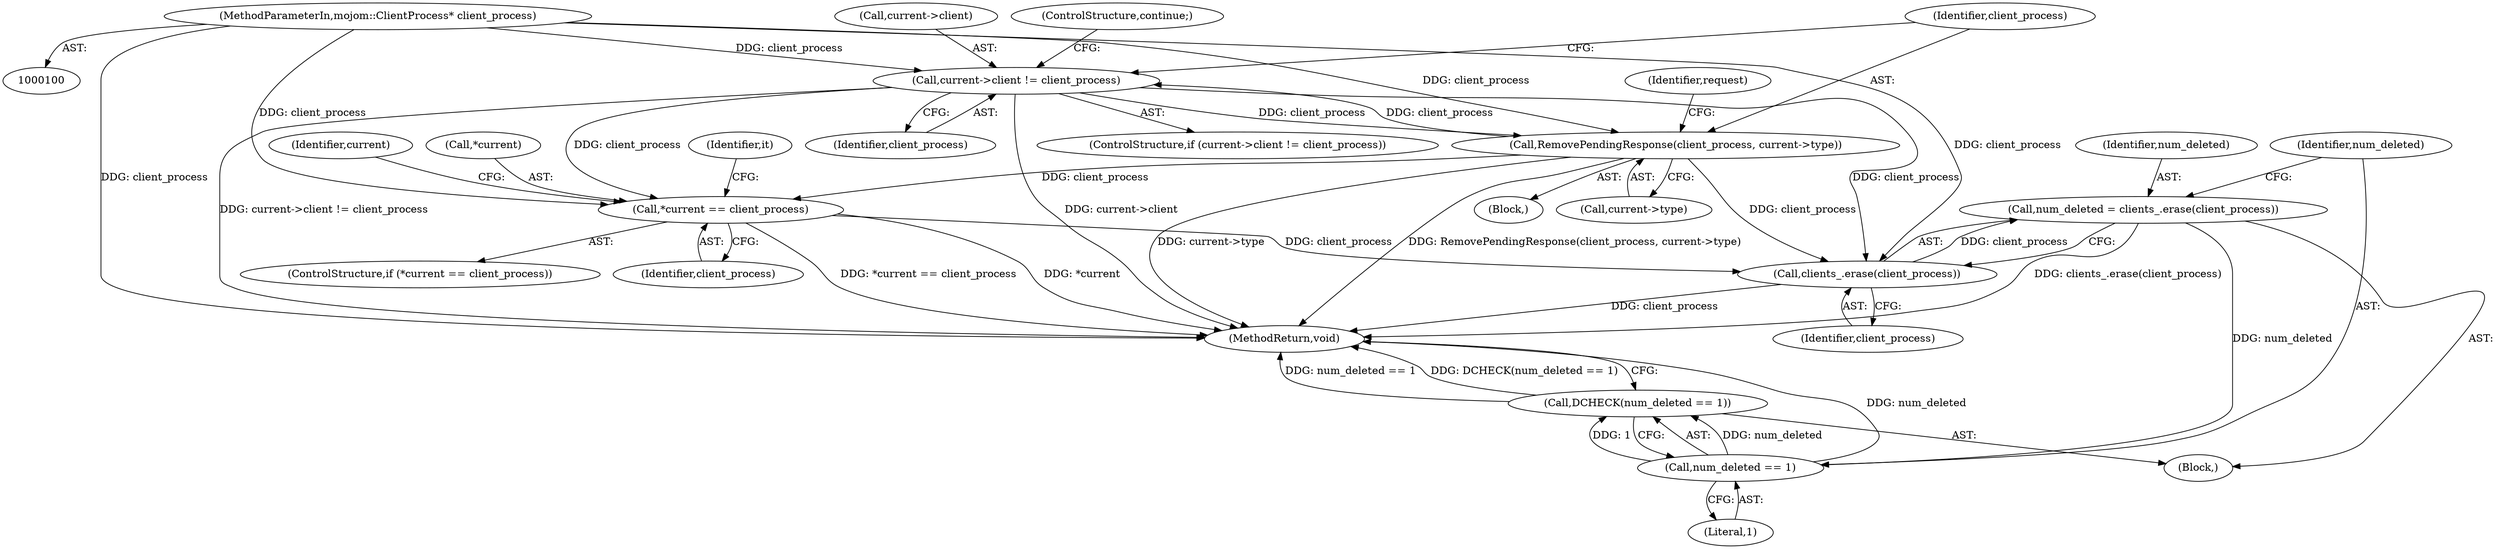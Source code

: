 digraph "0_Chrome_fa76a9f7ef6a028f83f97c181b150ecfd2b13be1_4@API" {
"1000185" [label="(Call,num_deleted = clients_.erase(client_process))"];
"1000187" [label="(Call,clients_.erase(client_process))"];
"1000127" [label="(Call,current->client != client_process)"];
"1000133" [label="(Call,RemovePendingResponse(client_process, current->type))"];
"1000101" [label="(MethodParameterIn,mojom::ClientProcess* client_process)"];
"1000164" [label="(Call,*current == client_process)"];
"1000190" [label="(Call,num_deleted == 1)"];
"1000189" [label="(Call,DCHECK(num_deleted == 1))"];
"1000101" [label="(MethodParameterIn,mojom::ClientProcess* client_process)"];
"1000140" [label="(Identifier,request)"];
"1000163" [label="(ControlStructure,if (*current == client_process))"];
"1000155" [label="(Identifier,it)"];
"1000186" [label="(Identifier,num_deleted)"];
"1000170" [label="(Identifier,current)"];
"1000135" [label="(Call,current->type)"];
"1000192" [label="(Literal,1)"];
"1000164" [label="(Call,*current == client_process)"];
"1000185" [label="(Call,num_deleted = clients_.erase(client_process))"];
"1000131" [label="(Identifier,client_process)"];
"1000165" [label="(Call,*current)"];
"1000133" [label="(Call,RemovePendingResponse(client_process, current->type))"];
"1000134" [label="(Identifier,client_process)"];
"1000193" [label="(MethodReturn,void)"];
"1000187" [label="(Call,clients_.erase(client_process))"];
"1000128" [label="(Call,current->client)"];
"1000189" [label="(Call,DCHECK(num_deleted == 1))"];
"1000126" [label="(ControlStructure,if (current->client != client_process))"];
"1000102" [label="(Block,)"];
"1000132" [label="(ControlStructure,continue;)"];
"1000120" [label="(Block,)"];
"1000167" [label="(Identifier,client_process)"];
"1000127" [label="(Call,current->client != client_process)"];
"1000191" [label="(Identifier,num_deleted)"];
"1000188" [label="(Identifier,client_process)"];
"1000190" [label="(Call,num_deleted == 1)"];
"1000185" -> "1000102"  [label="AST: "];
"1000185" -> "1000187"  [label="CFG: "];
"1000186" -> "1000185"  [label="AST: "];
"1000187" -> "1000185"  [label="AST: "];
"1000191" -> "1000185"  [label="CFG: "];
"1000185" -> "1000193"  [label="DDG: clients_.erase(client_process)"];
"1000187" -> "1000185"  [label="DDG: client_process"];
"1000185" -> "1000190"  [label="DDG: num_deleted"];
"1000187" -> "1000188"  [label="CFG: "];
"1000188" -> "1000187"  [label="AST: "];
"1000187" -> "1000193"  [label="DDG: client_process"];
"1000127" -> "1000187"  [label="DDG: client_process"];
"1000164" -> "1000187"  [label="DDG: client_process"];
"1000133" -> "1000187"  [label="DDG: client_process"];
"1000101" -> "1000187"  [label="DDG: client_process"];
"1000127" -> "1000126"  [label="AST: "];
"1000127" -> "1000131"  [label="CFG: "];
"1000128" -> "1000127"  [label="AST: "];
"1000131" -> "1000127"  [label="AST: "];
"1000132" -> "1000127"  [label="CFG: "];
"1000134" -> "1000127"  [label="CFG: "];
"1000127" -> "1000193"  [label="DDG: current->client != client_process"];
"1000127" -> "1000193"  [label="DDG: current->client"];
"1000133" -> "1000127"  [label="DDG: client_process"];
"1000101" -> "1000127"  [label="DDG: client_process"];
"1000127" -> "1000133"  [label="DDG: client_process"];
"1000127" -> "1000164"  [label="DDG: client_process"];
"1000133" -> "1000120"  [label="AST: "];
"1000133" -> "1000135"  [label="CFG: "];
"1000134" -> "1000133"  [label="AST: "];
"1000135" -> "1000133"  [label="AST: "];
"1000140" -> "1000133"  [label="CFG: "];
"1000133" -> "1000193"  [label="DDG: RemovePendingResponse(client_process, current->type)"];
"1000133" -> "1000193"  [label="DDG: current->type"];
"1000101" -> "1000133"  [label="DDG: client_process"];
"1000133" -> "1000164"  [label="DDG: client_process"];
"1000101" -> "1000100"  [label="AST: "];
"1000101" -> "1000193"  [label="DDG: client_process"];
"1000101" -> "1000164"  [label="DDG: client_process"];
"1000164" -> "1000163"  [label="AST: "];
"1000164" -> "1000167"  [label="CFG: "];
"1000165" -> "1000164"  [label="AST: "];
"1000167" -> "1000164"  [label="AST: "];
"1000155" -> "1000164"  [label="CFG: "];
"1000170" -> "1000164"  [label="CFG: "];
"1000164" -> "1000193"  [label="DDG: *current == client_process"];
"1000164" -> "1000193"  [label="DDG: *current"];
"1000190" -> "1000189"  [label="AST: "];
"1000190" -> "1000192"  [label="CFG: "];
"1000191" -> "1000190"  [label="AST: "];
"1000192" -> "1000190"  [label="AST: "];
"1000189" -> "1000190"  [label="CFG: "];
"1000190" -> "1000193"  [label="DDG: num_deleted"];
"1000190" -> "1000189"  [label="DDG: num_deleted"];
"1000190" -> "1000189"  [label="DDG: 1"];
"1000189" -> "1000102"  [label="AST: "];
"1000193" -> "1000189"  [label="CFG: "];
"1000189" -> "1000193"  [label="DDG: num_deleted == 1"];
"1000189" -> "1000193"  [label="DDG: DCHECK(num_deleted == 1)"];
}
